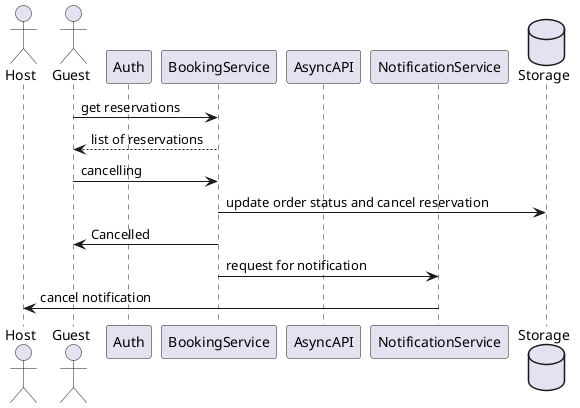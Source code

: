 @startuml
actor Host
actor Guest
participant Auth
participant BookingService
participant AsyncAPI
participant NotificationService

database Storage

        Guest -> BookingService: get reservations
        return list of reservations
        Guest -> BookingService: cancelling
        BookingService -> Storage: update order status and cancel reservation
        BookingService -> Guest: Cancelled
        BookingService -> NotificationService: request for notification
        NotificationService -> Host: cancel notification

@enduml